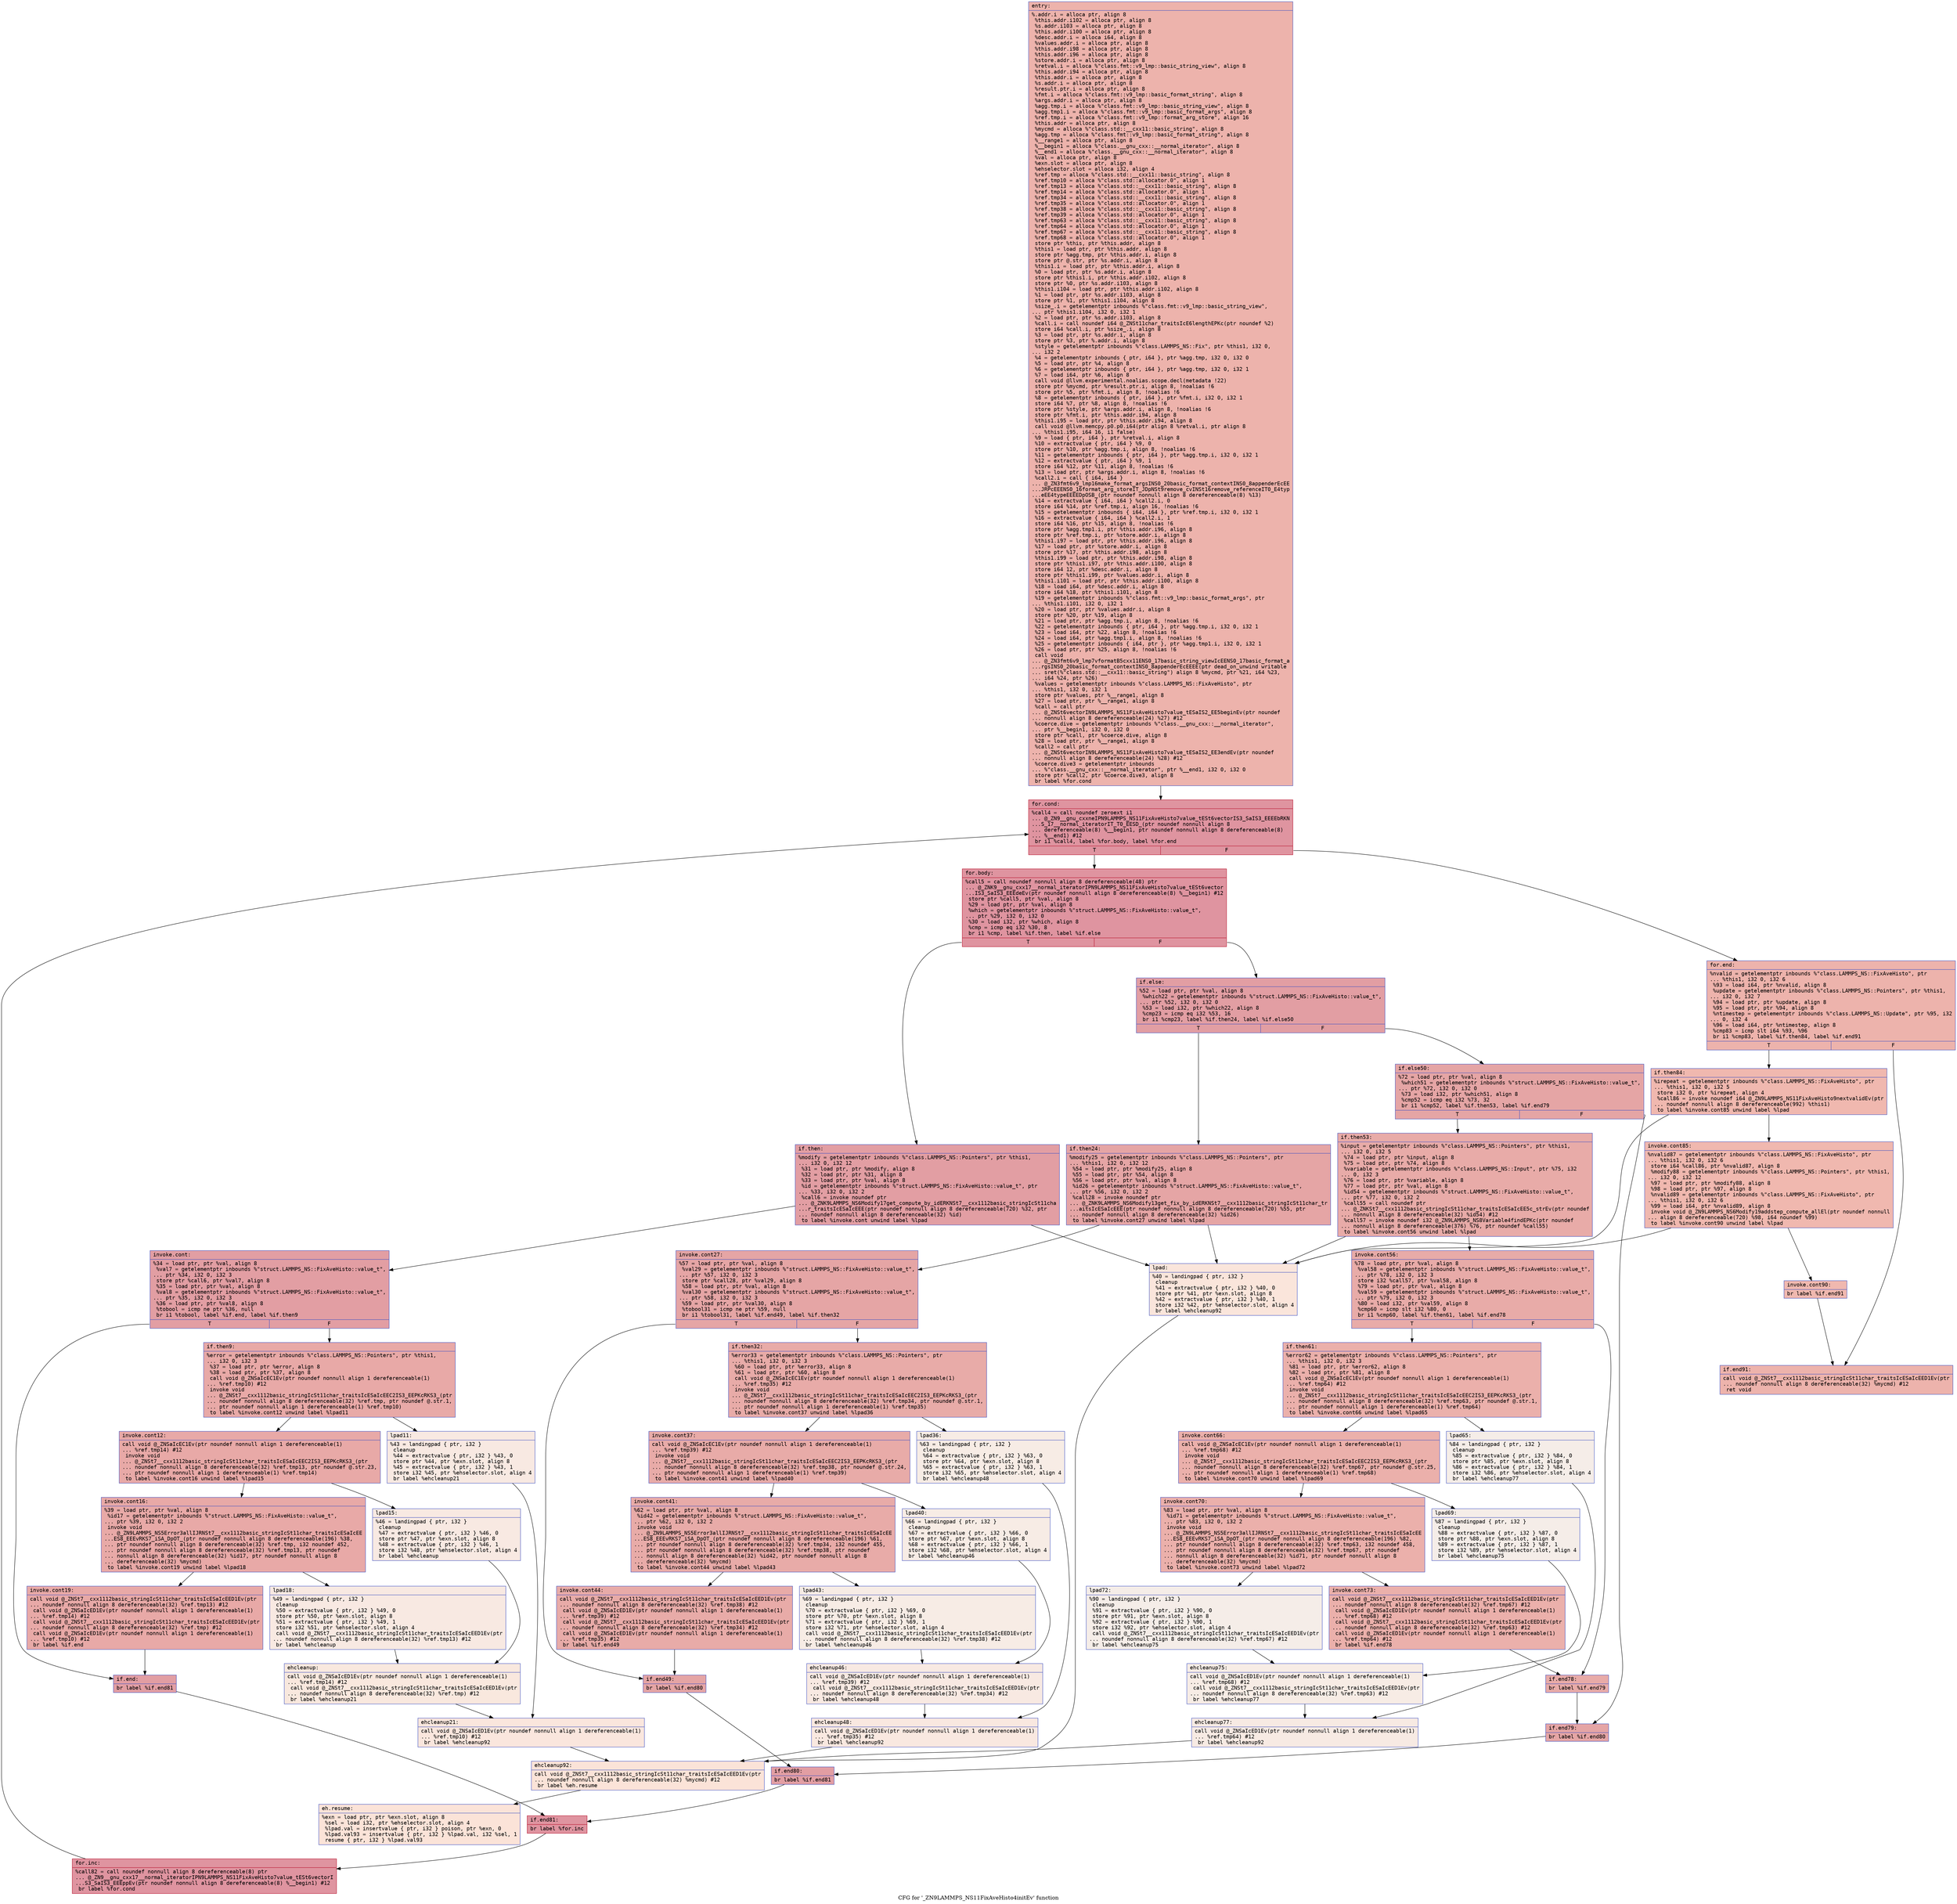 digraph "CFG for '_ZN9LAMMPS_NS11FixAveHisto4initEv' function" {
	label="CFG for '_ZN9LAMMPS_NS11FixAveHisto4initEv' function";

	Node0x55c2f2d5f7d0 [shape=record,color="#3d50c3ff", style=filled, fillcolor="#d6524470" fontname="Courier",label="{entry:\l|  %.addr.i = alloca ptr, align 8\l  %this.addr.i102 = alloca ptr, align 8\l  %s.addr.i103 = alloca ptr, align 8\l  %this.addr.i100 = alloca ptr, align 8\l  %desc.addr.i = alloca i64, align 8\l  %values.addr.i = alloca ptr, align 8\l  %this.addr.i98 = alloca ptr, align 8\l  %this.addr.i96 = alloca ptr, align 8\l  %store.addr.i = alloca ptr, align 8\l  %retval.i = alloca %\"class.fmt::v9_lmp::basic_string_view\", align 8\l  %this.addr.i94 = alloca ptr, align 8\l  %this.addr.i = alloca ptr, align 8\l  %s.addr.i = alloca ptr, align 8\l  %result.ptr.i = alloca ptr, align 8\l  %fmt.i = alloca %\"class.fmt::v9_lmp::basic_format_string\", align 8\l  %args.addr.i = alloca ptr, align 8\l  %agg.tmp.i = alloca %\"class.fmt::v9_lmp::basic_string_view\", align 8\l  %agg.tmp1.i = alloca %\"class.fmt::v9_lmp::basic_format_args\", align 8\l  %ref.tmp.i = alloca %\"class.fmt::v9_lmp::format_arg_store\", align 16\l  %this.addr = alloca ptr, align 8\l  %mycmd = alloca %\"class.std::__cxx11::basic_string\", align 8\l  %agg.tmp = alloca %\"class.fmt::v9_lmp::basic_format_string\", align 8\l  %__range1 = alloca ptr, align 8\l  %__begin1 = alloca %\"class.__gnu_cxx::__normal_iterator\", align 8\l  %__end1 = alloca %\"class.__gnu_cxx::__normal_iterator\", align 8\l  %val = alloca ptr, align 8\l  %exn.slot = alloca ptr, align 8\l  %ehselector.slot = alloca i32, align 4\l  %ref.tmp = alloca %\"class.std::__cxx11::basic_string\", align 8\l  %ref.tmp10 = alloca %\"class.std::allocator.0\", align 1\l  %ref.tmp13 = alloca %\"class.std::__cxx11::basic_string\", align 8\l  %ref.tmp14 = alloca %\"class.std::allocator.0\", align 1\l  %ref.tmp34 = alloca %\"class.std::__cxx11::basic_string\", align 8\l  %ref.tmp35 = alloca %\"class.std::allocator.0\", align 1\l  %ref.tmp38 = alloca %\"class.std::__cxx11::basic_string\", align 8\l  %ref.tmp39 = alloca %\"class.std::allocator.0\", align 1\l  %ref.tmp63 = alloca %\"class.std::__cxx11::basic_string\", align 8\l  %ref.tmp64 = alloca %\"class.std::allocator.0\", align 1\l  %ref.tmp67 = alloca %\"class.std::__cxx11::basic_string\", align 8\l  %ref.tmp68 = alloca %\"class.std::allocator.0\", align 1\l  store ptr %this, ptr %this.addr, align 8\l  %this1 = load ptr, ptr %this.addr, align 8\l  store ptr %agg.tmp, ptr %this.addr.i, align 8\l  store ptr @.str, ptr %s.addr.i, align 8\l  %this1.i = load ptr, ptr %this.addr.i, align 8\l  %0 = load ptr, ptr %s.addr.i, align 8\l  store ptr %this1.i, ptr %this.addr.i102, align 8\l  store ptr %0, ptr %s.addr.i103, align 8\l  %this1.i104 = load ptr, ptr %this.addr.i102, align 8\l  %1 = load ptr, ptr %s.addr.i103, align 8\l  store ptr %1, ptr %this1.i104, align 8\l  %size_.i = getelementptr inbounds %\"class.fmt::v9_lmp::basic_string_view\",\l... ptr %this1.i104, i32 0, i32 1\l  %2 = load ptr, ptr %s.addr.i103, align 8\l  %call.i = call noundef i64 @_ZNSt11char_traitsIcE6lengthEPKc(ptr noundef %2)\l  store i64 %call.i, ptr %size_.i, align 8\l  %3 = load ptr, ptr %s.addr.i, align 8\l  store ptr %3, ptr %.addr.i, align 8\l  %style = getelementptr inbounds %\"class.LAMMPS_NS::Fix\", ptr %this1, i32 0,\l... i32 2\l  %4 = getelementptr inbounds \{ ptr, i64 \}, ptr %agg.tmp, i32 0, i32 0\l  %5 = load ptr, ptr %4, align 8\l  %6 = getelementptr inbounds \{ ptr, i64 \}, ptr %agg.tmp, i32 0, i32 1\l  %7 = load i64, ptr %6, align 8\l  call void @llvm.experimental.noalias.scope.decl(metadata !22)\l  store ptr %mycmd, ptr %result.ptr.i, align 8, !noalias !6\l  store ptr %5, ptr %fmt.i, align 8, !noalias !6\l  %8 = getelementptr inbounds \{ ptr, i64 \}, ptr %fmt.i, i32 0, i32 1\l  store i64 %7, ptr %8, align 8, !noalias !6\l  store ptr %style, ptr %args.addr.i, align 8, !noalias !6\l  store ptr %fmt.i, ptr %this.addr.i94, align 8\l  %this1.i95 = load ptr, ptr %this.addr.i94, align 8\l  call void @llvm.memcpy.p0.p0.i64(ptr align 8 %retval.i, ptr align 8\l... %this1.i95, i64 16, i1 false)\l  %9 = load \{ ptr, i64 \}, ptr %retval.i, align 8\l  %10 = extractvalue \{ ptr, i64 \} %9, 0\l  store ptr %10, ptr %agg.tmp.i, align 8, !noalias !6\l  %11 = getelementptr inbounds \{ ptr, i64 \}, ptr %agg.tmp.i, i32 0, i32 1\l  %12 = extractvalue \{ ptr, i64 \} %9, 1\l  store i64 %12, ptr %11, align 8, !noalias !6\l  %13 = load ptr, ptr %args.addr.i, align 8, !noalias !6\l  %call2.i = call \{ i64, i64 \}\l... @_ZN3fmt6v9_lmp16make_format_argsINS0_20basic_format_contextINS0_8appenderEcEE\l...JRPcEEENS0_16format_arg_storeIT_JDpNSt9remove_cvINSt16remove_referenceIT0_E4typ\l...eEE4typeEEEEDpOSB_(ptr noundef nonnull align 8 dereferenceable(8) %13)\l  %14 = extractvalue \{ i64, i64 \} %call2.i, 0\l  store i64 %14, ptr %ref.tmp.i, align 16, !noalias !6\l  %15 = getelementptr inbounds \{ i64, i64 \}, ptr %ref.tmp.i, i32 0, i32 1\l  %16 = extractvalue \{ i64, i64 \} %call2.i, 1\l  store i64 %16, ptr %15, align 8, !noalias !6\l  store ptr %agg.tmp1.i, ptr %this.addr.i96, align 8\l  store ptr %ref.tmp.i, ptr %store.addr.i, align 8\l  %this1.i97 = load ptr, ptr %this.addr.i96, align 8\l  %17 = load ptr, ptr %store.addr.i, align 8\l  store ptr %17, ptr %this.addr.i98, align 8\l  %this1.i99 = load ptr, ptr %this.addr.i98, align 8\l  store ptr %this1.i97, ptr %this.addr.i100, align 8\l  store i64 12, ptr %desc.addr.i, align 8\l  store ptr %this1.i99, ptr %values.addr.i, align 8\l  %this1.i101 = load ptr, ptr %this.addr.i100, align 8\l  %18 = load i64, ptr %desc.addr.i, align 8\l  store i64 %18, ptr %this1.i101, align 8\l  %19 = getelementptr inbounds %\"class.fmt::v9_lmp::basic_format_args\", ptr\l... %this1.i101, i32 0, i32 1\l  %20 = load ptr, ptr %values.addr.i, align 8\l  store ptr %20, ptr %19, align 8\l  %21 = load ptr, ptr %agg.tmp.i, align 8, !noalias !6\l  %22 = getelementptr inbounds \{ ptr, i64 \}, ptr %agg.tmp.i, i32 0, i32 1\l  %23 = load i64, ptr %22, align 8, !noalias !6\l  %24 = load i64, ptr %agg.tmp1.i, align 8, !noalias !6\l  %25 = getelementptr inbounds \{ i64, ptr \}, ptr %agg.tmp1.i, i32 0, i32 1\l  %26 = load ptr, ptr %25, align 8, !noalias !6\l  call void\l... @_ZN3fmt6v9_lmp7vformatB5cxx11ENS0_17basic_string_viewIcEENS0_17basic_format_a\l...rgsINS0_20basic_format_contextINS0_8appenderEcEEEE(ptr dead_on_unwind writable\l... sret(%\"class.std::__cxx11::basic_string\") align 8 %mycmd, ptr %21, i64 %23,\l... i64 %24, ptr %26)\l  %values = getelementptr inbounds %\"class.LAMMPS_NS::FixAveHisto\", ptr\l... %this1, i32 0, i32 1\l  store ptr %values, ptr %__range1, align 8\l  %27 = load ptr, ptr %__range1, align 8\l  %call = call ptr\l... @_ZNSt6vectorIN9LAMMPS_NS11FixAveHisto7value_tESaIS2_EE5beginEv(ptr noundef\l... nonnull align 8 dereferenceable(24) %27) #12\l  %coerce.dive = getelementptr inbounds %\"class.__gnu_cxx::__normal_iterator\",\l... ptr %__begin1, i32 0, i32 0\l  store ptr %call, ptr %coerce.dive, align 8\l  %28 = load ptr, ptr %__range1, align 8\l  %call2 = call ptr\l... @_ZNSt6vectorIN9LAMMPS_NS11FixAveHisto7value_tESaIS2_EE3endEv(ptr noundef\l... nonnull align 8 dereferenceable(24) %28) #12\l  %coerce.dive3 = getelementptr inbounds\l... %\"class.__gnu_cxx::__normal_iterator\", ptr %__end1, i32 0, i32 0\l  store ptr %call2, ptr %coerce.dive3, align 8\l  br label %for.cond\l}"];
	Node0x55c2f2d5f7d0 -> Node0x55c2f2c073e0[tooltip="entry -> for.cond\nProbability 100.00%" ];
	Node0x55c2f2c073e0 [shape=record,color="#b70d28ff", style=filled, fillcolor="#b70d2870" fontname="Courier",label="{for.cond:\l|  %call4 = call noundef zeroext i1\l... @_ZN9__gnu_cxxneIPN9LAMMPS_NS11FixAveHisto7value_tESt6vectorIS3_SaIS3_EEEEbRKN\l...S_17__normal_iteratorIT_T0_EESD_(ptr noundef nonnull align 8\l... dereferenceable(8) %__begin1, ptr noundef nonnull align 8 dereferenceable(8)\l... %__end1) #12\l  br i1 %call4, label %for.body, label %for.end\l|{<s0>T|<s1>F}}"];
	Node0x55c2f2c073e0:s0 -> Node0x55c2f2d66210[tooltip="for.cond -> for.body\nProbability 96.88%" ];
	Node0x55c2f2c073e0:s1 -> Node0x55c2f2d66290[tooltip="for.cond -> for.end\nProbability 3.12%" ];
	Node0x55c2f2d66210 [shape=record,color="#b70d28ff", style=filled, fillcolor="#b70d2870" fontname="Courier",label="{for.body:\l|  %call5 = call noundef nonnull align 8 dereferenceable(48) ptr\l... @_ZNK9__gnu_cxx17__normal_iteratorIPN9LAMMPS_NS11FixAveHisto7value_tESt6vector\l...IS3_SaIS3_EEEdeEv(ptr noundef nonnull align 8 dereferenceable(8) %__begin1) #12\l  store ptr %call5, ptr %val, align 8\l  %29 = load ptr, ptr %val, align 8\l  %which = getelementptr inbounds %\"struct.LAMMPS_NS::FixAveHisto::value_t\",\l... ptr %29, i32 0, i32 0\l  %30 = load i32, ptr %which, align 8\l  %cmp = icmp eq i32 %30, 8\l  br i1 %cmp, label %if.then, label %if.else\l|{<s0>T|<s1>F}}"];
	Node0x55c2f2d66210:s0 -> Node0x55c2f2d66740[tooltip="for.body -> if.then\nProbability 50.00%" ];
	Node0x55c2f2d66210:s1 -> Node0x55c2f2d667b0[tooltip="for.body -> if.else\nProbability 50.00%" ];
	Node0x55c2f2d66740 [shape=record,color="#3d50c3ff", style=filled, fillcolor="#be242e70" fontname="Courier",label="{if.then:\l|  %modify = getelementptr inbounds %\"class.LAMMPS_NS::Pointers\", ptr %this1,\l... i32 0, i32 12\l  %31 = load ptr, ptr %modify, align 8\l  %32 = load ptr, ptr %31, align 8\l  %33 = load ptr, ptr %val, align 8\l  %id = getelementptr inbounds %\"struct.LAMMPS_NS::FixAveHisto::value_t\", ptr\l... %33, i32 0, i32 2\l  %call6 = invoke noundef ptr\l... @_ZNK9LAMMPS_NS6Modify17get_compute_by_idERKNSt7__cxx1112basic_stringIcSt11cha\l...r_traitsIcESaIcEEE(ptr noundef nonnull align 8 dereferenceable(720) %32, ptr\l... noundef nonnull align 8 dereferenceable(32) %id)\l          to label %invoke.cont unwind label %lpad\l}"];
	Node0x55c2f2d66740 -> Node0x55c2f2d66c10[tooltip="if.then -> invoke.cont\nProbability 100.00%" ];
	Node0x55c2f2d66740 -> Node0x55c2f2d66c90[tooltip="if.then -> lpad\nProbability 0.00%" ];
	Node0x55c2f2d66c10 [shape=record,color="#3d50c3ff", style=filled, fillcolor="#be242e70" fontname="Courier",label="{invoke.cont:\l|  %34 = load ptr, ptr %val, align 8\l  %val7 = getelementptr inbounds %\"struct.LAMMPS_NS::FixAveHisto::value_t\",\l... ptr %34, i32 0, i32 3\l  store ptr %call6, ptr %val7, align 8\l  %35 = load ptr, ptr %val, align 8\l  %val8 = getelementptr inbounds %\"struct.LAMMPS_NS::FixAveHisto::value_t\",\l... ptr %35, i32 0, i32 3\l  %36 = load ptr, ptr %val8, align 8\l  %tobool = icmp ne ptr %36, null\l  br i1 %tobool, label %if.end, label %if.then9\l|{<s0>T|<s1>F}}"];
	Node0x55c2f2d66c10:s0 -> Node0x55c2f2d67270[tooltip="invoke.cont -> if.end\nProbability 62.50%" ];
	Node0x55c2f2d66c10:s1 -> Node0x55c2f2d672e0[tooltip="invoke.cont -> if.then9\nProbability 37.50%" ];
	Node0x55c2f2d672e0 [shape=record,color="#3d50c3ff", style=filled, fillcolor="#ca3b3770" fontname="Courier",label="{if.then9:\l|  %error = getelementptr inbounds %\"class.LAMMPS_NS::Pointers\", ptr %this1,\l... i32 0, i32 3\l  %37 = load ptr, ptr %error, align 8\l  %38 = load ptr, ptr %37, align 8\l  call void @_ZNSaIcEC1Ev(ptr noundef nonnull align 1 dereferenceable(1)\l... %ref.tmp10) #12\l  invoke void\l... @_ZNSt7__cxx1112basic_stringIcSt11char_traitsIcESaIcEEC2IS3_EEPKcRKS3_(ptr\l... noundef nonnull align 8 dereferenceable(32) %ref.tmp, ptr noundef @.str.1,\l... ptr noundef nonnull align 1 dereferenceable(1) %ref.tmp10)\l          to label %invoke.cont12 unwind label %lpad11\l}"];
	Node0x55c2f2d672e0 -> Node0x55c2f2d67770[tooltip="if.then9 -> invoke.cont12\nProbability 100.00%" ];
	Node0x55c2f2d672e0 -> Node0x55c2f2d677f0[tooltip="if.then9 -> lpad11\nProbability 0.00%" ];
	Node0x55c2f2d67770 [shape=record,color="#3d50c3ff", style=filled, fillcolor="#ca3b3770" fontname="Courier",label="{invoke.cont12:\l|  call void @_ZNSaIcEC1Ev(ptr noundef nonnull align 1 dereferenceable(1)\l... %ref.tmp14) #12\l  invoke void\l... @_ZNSt7__cxx1112basic_stringIcSt11char_traitsIcESaIcEEC2IS3_EEPKcRKS3_(ptr\l... noundef nonnull align 8 dereferenceable(32) %ref.tmp13, ptr noundef @.str.23,\l... ptr noundef nonnull align 1 dereferenceable(1) %ref.tmp14)\l          to label %invoke.cont16 unwind label %lpad15\l}"];
	Node0x55c2f2d67770 -> Node0x55c2f2d67b10[tooltip="invoke.cont12 -> invoke.cont16\nProbability 100.00%" ];
	Node0x55c2f2d67770 -> Node0x55c2f2d67b60[tooltip="invoke.cont12 -> lpad15\nProbability 0.00%" ];
	Node0x55c2f2d67b10 [shape=record,color="#3d50c3ff", style=filled, fillcolor="#ca3b3770" fontname="Courier",label="{invoke.cont16:\l|  %39 = load ptr, ptr %val, align 8\l  %id17 = getelementptr inbounds %\"struct.LAMMPS_NS::FixAveHisto::value_t\",\l... ptr %39, i32 0, i32 2\l  invoke void\l... @_ZN9LAMMPS_NS5Error3allIJRNSt7__cxx1112basic_stringIcSt11char_traitsIcESaIcEE\l...ES8_EEEvRKS7_iSA_DpOT_(ptr noundef nonnull align 8 dereferenceable(196) %38,\l... ptr noundef nonnull align 8 dereferenceable(32) %ref.tmp, i32 noundef 452,\l... ptr noundef nonnull align 8 dereferenceable(32) %ref.tmp13, ptr noundef\l... nonnull align 8 dereferenceable(32) %id17, ptr noundef nonnull align 8\l... dereferenceable(32) %mycmd)\l          to label %invoke.cont19 unwind label %lpad18\l}"];
	Node0x55c2f2d67b10 -> Node0x55c2f2d67ac0[tooltip="invoke.cont16 -> invoke.cont19\nProbability 100.00%" ];
	Node0x55c2f2d67b10 -> Node0x55c2f2d67f60[tooltip="invoke.cont16 -> lpad18\nProbability 0.00%" ];
	Node0x55c2f2d67ac0 [shape=record,color="#3d50c3ff", style=filled, fillcolor="#ca3b3770" fontname="Courier",label="{invoke.cont19:\l|  call void @_ZNSt7__cxx1112basic_stringIcSt11char_traitsIcESaIcEED1Ev(ptr\l... noundef nonnull align 8 dereferenceable(32) %ref.tmp13) #12\l  call void @_ZNSaIcED1Ev(ptr noundef nonnull align 1 dereferenceable(1)\l... %ref.tmp14) #12\l  call void @_ZNSt7__cxx1112basic_stringIcSt11char_traitsIcESaIcEED1Ev(ptr\l... noundef nonnull align 8 dereferenceable(32) %ref.tmp) #12\l  call void @_ZNSaIcED1Ev(ptr noundef nonnull align 1 dereferenceable(1)\l... %ref.tmp10) #12\l  br label %if.end\l}"];
	Node0x55c2f2d67ac0 -> Node0x55c2f2d67270[tooltip="invoke.cont19 -> if.end\nProbability 100.00%" ];
	Node0x55c2f2d66c90 [shape=record,color="#3d50c3ff", style=filled, fillcolor="#f4c5ad70" fontname="Courier",label="{lpad:\l|  %40 = landingpad \{ ptr, i32 \}\l          cleanup\l  %41 = extractvalue \{ ptr, i32 \} %40, 0\l  store ptr %41, ptr %exn.slot, align 8\l  %42 = extractvalue \{ ptr, i32 \} %40, 1\l  store i32 %42, ptr %ehselector.slot, align 4\l  br label %ehcleanup92\l}"];
	Node0x55c2f2d66c90 -> Node0x55c2f2d688d0[tooltip="lpad -> ehcleanup92\nProbability 100.00%" ];
	Node0x55c2f2d677f0 [shape=record,color="#3d50c3ff", style=filled, fillcolor="#efcebd70" fontname="Courier",label="{lpad11:\l|  %43 = landingpad \{ ptr, i32 \}\l          cleanup\l  %44 = extractvalue \{ ptr, i32 \} %43, 0\l  store ptr %44, ptr %exn.slot, align 8\l  %45 = extractvalue \{ ptr, i32 \} %43, 1\l  store i32 %45, ptr %ehselector.slot, align 4\l  br label %ehcleanup21\l}"];
	Node0x55c2f2d677f0 -> Node0x55c2f2d68bd0[tooltip="lpad11 -> ehcleanup21\nProbability 100.00%" ];
	Node0x55c2f2d67b60 [shape=record,color="#3d50c3ff", style=filled, fillcolor="#efcebd70" fontname="Courier",label="{lpad15:\l|  %46 = landingpad \{ ptr, i32 \}\l          cleanup\l  %47 = extractvalue \{ ptr, i32 \} %46, 0\l  store ptr %47, ptr %exn.slot, align 8\l  %48 = extractvalue \{ ptr, i32 \} %46, 1\l  store i32 %48, ptr %ehselector.slot, align 4\l  br label %ehcleanup\l}"];
	Node0x55c2f2d67b60 -> Node0x55c2f2d697b0[tooltip="lpad15 -> ehcleanup\nProbability 100.00%" ];
	Node0x55c2f2d67f60 [shape=record,color="#3d50c3ff", style=filled, fillcolor="#efcebd70" fontname="Courier",label="{lpad18:\l|  %49 = landingpad \{ ptr, i32 \}\l          cleanup\l  %50 = extractvalue \{ ptr, i32 \} %49, 0\l  store ptr %50, ptr %exn.slot, align 8\l  %51 = extractvalue \{ ptr, i32 \} %49, 1\l  store i32 %51, ptr %ehselector.slot, align 4\l  call void @_ZNSt7__cxx1112basic_stringIcSt11char_traitsIcESaIcEED1Ev(ptr\l... noundef nonnull align 8 dereferenceable(32) %ref.tmp13) #12\l  br label %ehcleanup\l}"];
	Node0x55c2f2d67f60 -> Node0x55c2f2d697b0[tooltip="lpad18 -> ehcleanup\nProbability 100.00%" ];
	Node0x55c2f2d697b0 [shape=record,color="#3d50c3ff", style=filled, fillcolor="#f2cab570" fontname="Courier",label="{ehcleanup:\l|  call void @_ZNSaIcED1Ev(ptr noundef nonnull align 1 dereferenceable(1)\l... %ref.tmp14) #12\l  call void @_ZNSt7__cxx1112basic_stringIcSt11char_traitsIcESaIcEED1Ev(ptr\l... noundef nonnull align 8 dereferenceable(32) %ref.tmp) #12\l  br label %ehcleanup21\l}"];
	Node0x55c2f2d697b0 -> Node0x55c2f2d68bd0[tooltip="ehcleanup -> ehcleanup21\nProbability 100.00%" ];
	Node0x55c2f2d68bd0 [shape=record,color="#3d50c3ff", style=filled, fillcolor="#f3c7b170" fontname="Courier",label="{ehcleanup21:\l|  call void @_ZNSaIcED1Ev(ptr noundef nonnull align 1 dereferenceable(1)\l... %ref.tmp10) #12\l  br label %ehcleanup92\l}"];
	Node0x55c2f2d68bd0 -> Node0x55c2f2d688d0[tooltip="ehcleanup21 -> ehcleanup92\nProbability 100.00%" ];
	Node0x55c2f2d67270 [shape=record,color="#3d50c3ff", style=filled, fillcolor="#be242e70" fontname="Courier",label="{if.end:\l|  br label %if.end81\l}"];
	Node0x55c2f2d67270 -> Node0x55c2f2d6a130[tooltip="if.end -> if.end81\nProbability 100.00%" ];
	Node0x55c2f2d667b0 [shape=record,color="#3d50c3ff", style=filled, fillcolor="#be242e70" fontname="Courier",label="{if.else:\l|  %52 = load ptr, ptr %val, align 8\l  %which22 = getelementptr inbounds %\"struct.LAMMPS_NS::FixAveHisto::value_t\",\l... ptr %52, i32 0, i32 0\l  %53 = load i32, ptr %which22, align 8\l  %cmp23 = icmp eq i32 %53, 16\l  br i1 %cmp23, label %if.then24, label %if.else50\l|{<s0>T|<s1>F}}"];
	Node0x55c2f2d667b0:s0 -> Node0x55c2f2d6a460[tooltip="if.else -> if.then24\nProbability 50.00%" ];
	Node0x55c2f2d667b0:s1 -> Node0x55c2f2d6a4e0[tooltip="if.else -> if.else50\nProbability 50.00%" ];
	Node0x55c2f2d6a460 [shape=record,color="#3d50c3ff", style=filled, fillcolor="#c5333470" fontname="Courier",label="{if.then24:\l|  %modify25 = getelementptr inbounds %\"class.LAMMPS_NS::Pointers\", ptr\l... %this1, i32 0, i32 12\l  %54 = load ptr, ptr %modify25, align 8\l  %55 = load ptr, ptr %54, align 8\l  %56 = load ptr, ptr %val, align 8\l  %id26 = getelementptr inbounds %\"struct.LAMMPS_NS::FixAveHisto::value_t\",\l... ptr %56, i32 0, i32 2\l  %call28 = invoke noundef ptr\l... @_ZNK9LAMMPS_NS6Modify13get_fix_by_idERKNSt7__cxx1112basic_stringIcSt11char_tr\l...aitsIcESaIcEEE(ptr noundef nonnull align 8 dereferenceable(720) %55, ptr\l... noundef nonnull align 8 dereferenceable(32) %id26)\l          to label %invoke.cont27 unwind label %lpad\l}"];
	Node0x55c2f2d6a460 -> Node0x55c2f2d6a9d0[tooltip="if.then24 -> invoke.cont27\nProbability 100.00%" ];
	Node0x55c2f2d6a460 -> Node0x55c2f2d66c90[tooltip="if.then24 -> lpad\nProbability 0.00%" ];
	Node0x55c2f2d6a9d0 [shape=record,color="#3d50c3ff", style=filled, fillcolor="#c5333470" fontname="Courier",label="{invoke.cont27:\l|  %57 = load ptr, ptr %val, align 8\l  %val29 = getelementptr inbounds %\"struct.LAMMPS_NS::FixAveHisto::value_t\",\l... ptr %57, i32 0, i32 3\l  store ptr %call28, ptr %val29, align 8\l  %58 = load ptr, ptr %val, align 8\l  %val30 = getelementptr inbounds %\"struct.LAMMPS_NS::FixAveHisto::value_t\",\l... ptr %58, i32 0, i32 3\l  %59 = load ptr, ptr %val30, align 8\l  %tobool31 = icmp ne ptr %59, null\l  br i1 %tobool31, label %if.end49, label %if.then32\l|{<s0>T|<s1>F}}"];
	Node0x55c2f2d6a9d0:s0 -> Node0x55c2f2d63570[tooltip="invoke.cont27 -> if.end49\nProbability 62.50%" ];
	Node0x55c2f2d6a9d0:s1 -> Node0x55c2f2d635f0[tooltip="invoke.cont27 -> if.then32\nProbability 37.50%" ];
	Node0x55c2f2d635f0 [shape=record,color="#3d50c3ff", style=filled, fillcolor="#cc403a70" fontname="Courier",label="{if.then32:\l|  %error33 = getelementptr inbounds %\"class.LAMMPS_NS::Pointers\", ptr\l... %this1, i32 0, i32 3\l  %60 = load ptr, ptr %error33, align 8\l  %61 = load ptr, ptr %60, align 8\l  call void @_ZNSaIcEC1Ev(ptr noundef nonnull align 1 dereferenceable(1)\l... %ref.tmp35) #12\l  invoke void\l... @_ZNSt7__cxx1112basic_stringIcSt11char_traitsIcESaIcEEC2IS3_EEPKcRKS3_(ptr\l... noundef nonnull align 8 dereferenceable(32) %ref.tmp34, ptr noundef @.str.1,\l... ptr noundef nonnull align 1 dereferenceable(1) %ref.tmp35)\l          to label %invoke.cont37 unwind label %lpad36\l}"];
	Node0x55c2f2d635f0 -> Node0x55c2f2d6bbe0[tooltip="if.then32 -> invoke.cont37\nProbability 100.00%" ];
	Node0x55c2f2d635f0 -> Node0x55c2f2d6bc60[tooltip="if.then32 -> lpad36\nProbability 0.00%" ];
	Node0x55c2f2d6bbe0 [shape=record,color="#3d50c3ff", style=filled, fillcolor="#cc403a70" fontname="Courier",label="{invoke.cont37:\l|  call void @_ZNSaIcEC1Ev(ptr noundef nonnull align 1 dereferenceable(1)\l... %ref.tmp39) #12\l  invoke void\l... @_ZNSt7__cxx1112basic_stringIcSt11char_traitsIcESaIcEEC2IS3_EEPKcRKS3_(ptr\l... noundef nonnull align 8 dereferenceable(32) %ref.tmp38, ptr noundef @.str.24,\l... ptr noundef nonnull align 1 dereferenceable(1) %ref.tmp39)\l          to label %invoke.cont41 unwind label %lpad40\l}"];
	Node0x55c2f2d6bbe0 -> Node0x55c2f2d6bfe0[tooltip="invoke.cont37 -> invoke.cont41\nProbability 100.00%" ];
	Node0x55c2f2d6bbe0 -> Node0x55c2f2d6c030[tooltip="invoke.cont37 -> lpad40\nProbability 0.00%" ];
	Node0x55c2f2d6bfe0 [shape=record,color="#3d50c3ff", style=filled, fillcolor="#cc403a70" fontname="Courier",label="{invoke.cont41:\l|  %62 = load ptr, ptr %val, align 8\l  %id42 = getelementptr inbounds %\"struct.LAMMPS_NS::FixAveHisto::value_t\",\l... ptr %62, i32 0, i32 2\l  invoke void\l... @_ZN9LAMMPS_NS5Error3allIJRNSt7__cxx1112basic_stringIcSt11char_traitsIcESaIcEE\l...ES8_EEEvRKS7_iSA_DpOT_(ptr noundef nonnull align 8 dereferenceable(196) %61,\l... ptr noundef nonnull align 8 dereferenceable(32) %ref.tmp34, i32 noundef 455,\l... ptr noundef nonnull align 8 dereferenceable(32) %ref.tmp38, ptr noundef\l... nonnull align 8 dereferenceable(32) %id42, ptr noundef nonnull align 8\l... dereferenceable(32) %mycmd)\l          to label %invoke.cont44 unwind label %lpad43\l}"];
	Node0x55c2f2d6bfe0 -> Node0x55c2f2d6bf90[tooltip="invoke.cont41 -> invoke.cont44\nProbability 100.00%" ];
	Node0x55c2f2d6bfe0 -> Node0x55c2f2d6c430[tooltip="invoke.cont41 -> lpad43\nProbability 0.00%" ];
	Node0x55c2f2d6bf90 [shape=record,color="#3d50c3ff", style=filled, fillcolor="#cc403a70" fontname="Courier",label="{invoke.cont44:\l|  call void @_ZNSt7__cxx1112basic_stringIcSt11char_traitsIcESaIcEED1Ev(ptr\l... noundef nonnull align 8 dereferenceable(32) %ref.tmp38) #12\l  call void @_ZNSaIcED1Ev(ptr noundef nonnull align 1 dereferenceable(1)\l... %ref.tmp39) #12\l  call void @_ZNSt7__cxx1112basic_stringIcSt11char_traitsIcESaIcEED1Ev(ptr\l... noundef nonnull align 8 dereferenceable(32) %ref.tmp34) #12\l  call void @_ZNSaIcED1Ev(ptr noundef nonnull align 1 dereferenceable(1)\l... %ref.tmp35) #12\l  br label %if.end49\l}"];
	Node0x55c2f2d6bf90 -> Node0x55c2f2d63570[tooltip="invoke.cont44 -> if.end49\nProbability 100.00%" ];
	Node0x55c2f2d6bc60 [shape=record,color="#3d50c3ff", style=filled, fillcolor="#ecd3c570" fontname="Courier",label="{lpad36:\l|  %63 = landingpad \{ ptr, i32 \}\l          cleanup\l  %64 = extractvalue \{ ptr, i32 \} %63, 0\l  store ptr %64, ptr %exn.slot, align 8\l  %65 = extractvalue \{ ptr, i32 \} %63, 1\l  store i32 %65, ptr %ehselector.slot, align 4\l  br label %ehcleanup48\l}"];
	Node0x55c2f2d6bc60 -> Node0x55c2f2d6cda0[tooltip="lpad36 -> ehcleanup48\nProbability 100.00%" ];
	Node0x55c2f2d6c030 [shape=record,color="#3d50c3ff", style=filled, fillcolor="#ecd3c570" fontname="Courier",label="{lpad40:\l|  %66 = landingpad \{ ptr, i32 \}\l          cleanup\l  %67 = extractvalue \{ ptr, i32 \} %66, 0\l  store ptr %67, ptr %exn.slot, align 8\l  %68 = extractvalue \{ ptr, i32 \} %66, 1\l  store i32 %68, ptr %ehselector.slot, align 4\l  br label %ehcleanup46\l}"];
	Node0x55c2f2d6c030 -> Node0x55c2f2d6d0a0[tooltip="lpad40 -> ehcleanup46\nProbability 100.00%" ];
	Node0x55c2f2d6c430 [shape=record,color="#3d50c3ff", style=filled, fillcolor="#ecd3c570" fontname="Courier",label="{lpad43:\l|  %69 = landingpad \{ ptr, i32 \}\l          cleanup\l  %70 = extractvalue \{ ptr, i32 \} %69, 0\l  store ptr %70, ptr %exn.slot, align 8\l  %71 = extractvalue \{ ptr, i32 \} %69, 1\l  store i32 %71, ptr %ehselector.slot, align 4\l  call void @_ZNSt7__cxx1112basic_stringIcSt11char_traitsIcESaIcEED1Ev(ptr\l... noundef nonnull align 8 dereferenceable(32) %ref.tmp38) #12\l  br label %ehcleanup46\l}"];
	Node0x55c2f2d6c430 -> Node0x55c2f2d6d0a0[tooltip="lpad43 -> ehcleanup46\nProbability 100.00%" ];
	Node0x55c2f2d6d0a0 [shape=record,color="#3d50c3ff", style=filled, fillcolor="#efcebd70" fontname="Courier",label="{ehcleanup46:\l|  call void @_ZNSaIcED1Ev(ptr noundef nonnull align 1 dereferenceable(1)\l... %ref.tmp39) #12\l  call void @_ZNSt7__cxx1112basic_stringIcSt11char_traitsIcESaIcEED1Ev(ptr\l... noundef nonnull align 8 dereferenceable(32) %ref.tmp34) #12\l  br label %ehcleanup48\l}"];
	Node0x55c2f2d6d0a0 -> Node0x55c2f2d6cda0[tooltip="ehcleanup46 -> ehcleanup48\nProbability 100.00%" ];
	Node0x55c2f2d6cda0 [shape=record,color="#3d50c3ff", style=filled, fillcolor="#f1ccb870" fontname="Courier",label="{ehcleanup48:\l|  call void @_ZNSaIcED1Ev(ptr noundef nonnull align 1 dereferenceable(1)\l... %ref.tmp35) #12\l  br label %ehcleanup92\l}"];
	Node0x55c2f2d6cda0 -> Node0x55c2f2d688d0[tooltip="ehcleanup48 -> ehcleanup92\nProbability 100.00%" ];
	Node0x55c2f2d63570 [shape=record,color="#3d50c3ff", style=filled, fillcolor="#c5333470" fontname="Courier",label="{if.end49:\l|  br label %if.end80\l}"];
	Node0x55c2f2d63570 -> Node0x55c2f2d6da20[tooltip="if.end49 -> if.end80\nProbability 100.00%" ];
	Node0x55c2f2d6a4e0 [shape=record,color="#3d50c3ff", style=filled, fillcolor="#c5333470" fontname="Courier",label="{if.else50:\l|  %72 = load ptr, ptr %val, align 8\l  %which51 = getelementptr inbounds %\"struct.LAMMPS_NS::FixAveHisto::value_t\",\l... ptr %72, i32 0, i32 0\l  %73 = load i32, ptr %which51, align 8\l  %cmp52 = icmp eq i32 %73, 32\l  br i1 %cmp52, label %if.then53, label %if.end79\l|{<s0>T|<s1>F}}"];
	Node0x55c2f2d6a4e0:s0 -> Node0x55c2f2d6dd50[tooltip="if.else50 -> if.then53\nProbability 50.00%" ];
	Node0x55c2f2d6a4e0:s1 -> Node0x55c2f2d6ddd0[tooltip="if.else50 -> if.end79\nProbability 50.00%" ];
	Node0x55c2f2d6dd50 [shape=record,color="#3d50c3ff", style=filled, fillcolor="#cc403a70" fontname="Courier",label="{if.then53:\l|  %input = getelementptr inbounds %\"class.LAMMPS_NS::Pointers\", ptr %this1,\l... i32 0, i32 5\l  %74 = load ptr, ptr %input, align 8\l  %75 = load ptr, ptr %74, align 8\l  %variable = getelementptr inbounds %\"class.LAMMPS_NS::Input\", ptr %75, i32\l... 0, i32 3\l  %76 = load ptr, ptr %variable, align 8\l  %77 = load ptr, ptr %val, align 8\l  %id54 = getelementptr inbounds %\"struct.LAMMPS_NS::FixAveHisto::value_t\",\l... ptr %77, i32 0, i32 2\l  %call55 = call noundef ptr\l... @_ZNKSt7__cxx1112basic_stringIcSt11char_traitsIcESaIcEE5c_strEv(ptr noundef\l... nonnull align 8 dereferenceable(32) %id54) #12\l  %call57 = invoke noundef i32 @_ZN9LAMMPS_NS8Variable4findEPKc(ptr noundef\l... nonnull align 8 dereferenceable(376) %76, ptr noundef %call55)\l          to label %invoke.cont56 unwind label %lpad\l}"];
	Node0x55c2f2d6dd50 -> Node0x55c2f2d6e3b0[tooltip="if.then53 -> invoke.cont56\nProbability 100.00%" ];
	Node0x55c2f2d6dd50 -> Node0x55c2f2d66c90[tooltip="if.then53 -> lpad\nProbability 0.00%" ];
	Node0x55c2f2d6e3b0 [shape=record,color="#3d50c3ff", style=filled, fillcolor="#cc403a70" fontname="Courier",label="{invoke.cont56:\l|  %78 = load ptr, ptr %val, align 8\l  %val58 = getelementptr inbounds %\"struct.LAMMPS_NS::FixAveHisto::value_t\",\l... ptr %78, i32 0, i32 3\l  store i32 %call57, ptr %val58, align 8\l  %79 = load ptr, ptr %val, align 8\l  %val59 = getelementptr inbounds %\"struct.LAMMPS_NS::FixAveHisto::value_t\",\l... ptr %79, i32 0, i32 3\l  %80 = load i32, ptr %val59, align 8\l  %cmp60 = icmp slt i32 %80, 0\l  br i1 %cmp60, label %if.then61, label %if.end78\l|{<s0>T|<s1>F}}"];
	Node0x55c2f2d6e3b0:s0 -> Node0x55c2f2d6ebc0[tooltip="invoke.cont56 -> if.then61\nProbability 37.50%" ];
	Node0x55c2f2d6e3b0:s1 -> Node0x55c2f2d6ec10[tooltip="invoke.cont56 -> if.end78\nProbability 62.50%" ];
	Node0x55c2f2d6ebc0 [shape=record,color="#3d50c3ff", style=filled, fillcolor="#d24b4070" fontname="Courier",label="{if.then61:\l|  %error62 = getelementptr inbounds %\"class.LAMMPS_NS::Pointers\", ptr\l... %this1, i32 0, i32 3\l  %81 = load ptr, ptr %error62, align 8\l  %82 = load ptr, ptr %81, align 8\l  call void @_ZNSaIcEC1Ev(ptr noundef nonnull align 1 dereferenceable(1)\l... %ref.tmp64) #12\l  invoke void\l... @_ZNSt7__cxx1112basic_stringIcSt11char_traitsIcESaIcEEC2IS3_EEPKcRKS3_(ptr\l... noundef nonnull align 8 dereferenceable(32) %ref.tmp63, ptr noundef @.str.1,\l... ptr noundef nonnull align 1 dereferenceable(1) %ref.tmp64)\l          to label %invoke.cont66 unwind label %lpad65\l}"];
	Node0x55c2f2d6ebc0 -> Node0x55c2f2d6f070[tooltip="if.then61 -> invoke.cont66\nProbability 100.00%" ];
	Node0x55c2f2d6ebc0 -> Node0x55c2f2d6f0f0[tooltip="if.then61 -> lpad65\nProbability 0.00%" ];
	Node0x55c2f2d6f070 [shape=record,color="#3d50c3ff", style=filled, fillcolor="#d24b4070" fontname="Courier",label="{invoke.cont66:\l|  call void @_ZNSaIcEC1Ev(ptr noundef nonnull align 1 dereferenceable(1)\l... %ref.tmp68) #12\l  invoke void\l... @_ZNSt7__cxx1112basic_stringIcSt11char_traitsIcESaIcEEC2IS3_EEPKcRKS3_(ptr\l... noundef nonnull align 8 dereferenceable(32) %ref.tmp67, ptr noundef @.str.25,\l... ptr noundef nonnull align 1 dereferenceable(1) %ref.tmp68)\l          to label %invoke.cont70 unwind label %lpad69\l}"];
	Node0x55c2f2d6f070 -> Node0x55c2f2d6f470[tooltip="invoke.cont66 -> invoke.cont70\nProbability 100.00%" ];
	Node0x55c2f2d6f070 -> Node0x55c2f2d6f4c0[tooltip="invoke.cont66 -> lpad69\nProbability 0.00%" ];
	Node0x55c2f2d6f470 [shape=record,color="#3d50c3ff", style=filled, fillcolor="#d24b4070" fontname="Courier",label="{invoke.cont70:\l|  %83 = load ptr, ptr %val, align 8\l  %id71 = getelementptr inbounds %\"struct.LAMMPS_NS::FixAveHisto::value_t\",\l... ptr %83, i32 0, i32 2\l  invoke void\l... @_ZN9LAMMPS_NS5Error3allIJRNSt7__cxx1112basic_stringIcSt11char_traitsIcESaIcEE\l...ES8_EEEvRKS7_iSA_DpOT_(ptr noundef nonnull align 8 dereferenceable(196) %82,\l... ptr noundef nonnull align 8 dereferenceable(32) %ref.tmp63, i32 noundef 458,\l... ptr noundef nonnull align 8 dereferenceable(32) %ref.tmp67, ptr noundef\l... nonnull align 8 dereferenceable(32) %id71, ptr noundef nonnull align 8\l... dereferenceable(32) %mycmd)\l          to label %invoke.cont73 unwind label %lpad72\l}"];
	Node0x55c2f2d6f470 -> Node0x55c2f2d6f420[tooltip="invoke.cont70 -> invoke.cont73\nProbability 100.00%" ];
	Node0x55c2f2d6f470 -> Node0x55c2f2d6f930[tooltip="invoke.cont70 -> lpad72\nProbability 0.00%" ];
	Node0x55c2f2d6f420 [shape=record,color="#3d50c3ff", style=filled, fillcolor="#d24b4070" fontname="Courier",label="{invoke.cont73:\l|  call void @_ZNSt7__cxx1112basic_stringIcSt11char_traitsIcESaIcEED1Ev(ptr\l... noundef nonnull align 8 dereferenceable(32) %ref.tmp67) #12\l  call void @_ZNSaIcED1Ev(ptr noundef nonnull align 1 dereferenceable(1)\l... %ref.tmp68) #12\l  call void @_ZNSt7__cxx1112basic_stringIcSt11char_traitsIcESaIcEED1Ev(ptr\l... noundef nonnull align 8 dereferenceable(32) %ref.tmp63) #12\l  call void @_ZNSaIcED1Ev(ptr noundef nonnull align 1 dereferenceable(1)\l... %ref.tmp64) #12\l  br label %if.end78\l}"];
	Node0x55c2f2d6f420 -> Node0x55c2f2d6ec10[tooltip="invoke.cont73 -> if.end78\nProbability 100.00%" ];
	Node0x55c2f2d6f0f0 [shape=record,color="#3d50c3ff", style=filled, fillcolor="#e8d6cc70" fontname="Courier",label="{lpad65:\l|  %84 = landingpad \{ ptr, i32 \}\l          cleanup\l  %85 = extractvalue \{ ptr, i32 \} %84, 0\l  store ptr %85, ptr %exn.slot, align 8\l  %86 = extractvalue \{ ptr, i32 \} %84, 1\l  store i32 %86, ptr %ehselector.slot, align 4\l  br label %ehcleanup77\l}"];
	Node0x55c2f2d6f0f0 -> Node0x55c2f2d70310[tooltip="lpad65 -> ehcleanup77\nProbability 100.00%" ];
	Node0x55c2f2d6f4c0 [shape=record,color="#3d50c3ff", style=filled, fillcolor="#e8d6cc70" fontname="Courier",label="{lpad69:\l|  %87 = landingpad \{ ptr, i32 \}\l          cleanup\l  %88 = extractvalue \{ ptr, i32 \} %87, 0\l  store ptr %88, ptr %exn.slot, align 8\l  %89 = extractvalue \{ ptr, i32 \} %87, 1\l  store i32 %89, ptr %ehselector.slot, align 4\l  br label %ehcleanup75\l}"];
	Node0x55c2f2d6f4c0 -> Node0x55c2f2d70610[tooltip="lpad69 -> ehcleanup75\nProbability 100.00%" ];
	Node0x55c2f2d6f930 [shape=record,color="#3d50c3ff", style=filled, fillcolor="#e8d6cc70" fontname="Courier",label="{lpad72:\l|  %90 = landingpad \{ ptr, i32 \}\l          cleanup\l  %91 = extractvalue \{ ptr, i32 \} %90, 0\l  store ptr %91, ptr %exn.slot, align 8\l  %92 = extractvalue \{ ptr, i32 \} %90, 1\l  store i32 %92, ptr %ehselector.slot, align 4\l  call void @_ZNSt7__cxx1112basic_stringIcSt11char_traitsIcESaIcEED1Ev(ptr\l... noundef nonnull align 8 dereferenceable(32) %ref.tmp67) #12\l  br label %ehcleanup75\l}"];
	Node0x55c2f2d6f930 -> Node0x55c2f2d70610[tooltip="lpad72 -> ehcleanup75\nProbability 100.00%" ];
	Node0x55c2f2d70610 [shape=record,color="#3d50c3ff", style=filled, fillcolor="#ecd3c570" fontname="Courier",label="{ehcleanup75:\l|  call void @_ZNSaIcED1Ev(ptr noundef nonnull align 1 dereferenceable(1)\l... %ref.tmp68) #12\l  call void @_ZNSt7__cxx1112basic_stringIcSt11char_traitsIcESaIcEED1Ev(ptr\l... noundef nonnull align 8 dereferenceable(32) %ref.tmp63) #12\l  br label %ehcleanup77\l}"];
	Node0x55c2f2d70610 -> Node0x55c2f2d70310[tooltip="ehcleanup75 -> ehcleanup77\nProbability 100.00%" ];
	Node0x55c2f2d70310 [shape=record,color="#3d50c3ff", style=filled, fillcolor="#eed0c070" fontname="Courier",label="{ehcleanup77:\l|  call void @_ZNSaIcED1Ev(ptr noundef nonnull align 1 dereferenceable(1)\l... %ref.tmp64) #12\l  br label %ehcleanup92\l}"];
	Node0x55c2f2d70310 -> Node0x55c2f2d688d0[tooltip="ehcleanup77 -> ehcleanup92\nProbability 100.00%" ];
	Node0x55c2f2d6ec10 [shape=record,color="#3d50c3ff", style=filled, fillcolor="#cc403a70" fontname="Courier",label="{if.end78:\l|  br label %if.end79\l}"];
	Node0x55c2f2d6ec10 -> Node0x55c2f2d6ddd0[tooltip="if.end78 -> if.end79\nProbability 100.00%" ];
	Node0x55c2f2d6ddd0 [shape=record,color="#3d50c3ff", style=filled, fillcolor="#c5333470" fontname="Courier",label="{if.end79:\l|  br label %if.end80\l}"];
	Node0x55c2f2d6ddd0 -> Node0x55c2f2d6da20[tooltip="if.end79 -> if.end80\nProbability 100.00%" ];
	Node0x55c2f2d6da20 [shape=record,color="#3d50c3ff", style=filled, fillcolor="#be242e70" fontname="Courier",label="{if.end80:\l|  br label %if.end81\l}"];
	Node0x55c2f2d6da20 -> Node0x55c2f2d6a130[tooltip="if.end80 -> if.end81\nProbability 100.00%" ];
	Node0x55c2f2d6a130 [shape=record,color="#b70d28ff", style=filled, fillcolor="#b70d2870" fontname="Courier",label="{if.end81:\l|  br label %for.inc\l}"];
	Node0x55c2f2d6a130 -> Node0x55c2f2d710e0[tooltip="if.end81 -> for.inc\nProbability 100.00%" ];
	Node0x55c2f2d710e0 [shape=record,color="#b70d28ff", style=filled, fillcolor="#b70d2870" fontname="Courier",label="{for.inc:\l|  %call82 = call noundef nonnull align 8 dereferenceable(8) ptr\l... @_ZN9__gnu_cxx17__normal_iteratorIPN9LAMMPS_NS11FixAveHisto7value_tESt6vectorI\l...S3_SaIS3_EEEppEv(ptr noundef nonnull align 8 dereferenceable(8) %__begin1) #12\l  br label %for.cond\l}"];
	Node0x55c2f2d710e0 -> Node0x55c2f2c073e0[tooltip="for.inc -> for.cond\nProbability 100.00%" ];
	Node0x55c2f2d66290 [shape=record,color="#3d50c3ff", style=filled, fillcolor="#d6524470" fontname="Courier",label="{for.end:\l|  %nvalid = getelementptr inbounds %\"class.LAMMPS_NS::FixAveHisto\", ptr\l... %this1, i32 0, i32 6\l  %93 = load i64, ptr %nvalid, align 8\l  %update = getelementptr inbounds %\"class.LAMMPS_NS::Pointers\", ptr %this1,\l... i32 0, i32 7\l  %94 = load ptr, ptr %update, align 8\l  %95 = load ptr, ptr %94, align 8\l  %ntimestep = getelementptr inbounds %\"class.LAMMPS_NS::Update\", ptr %95, i32\l... 0, i32 4\l  %96 = load i64, ptr %ntimestep, align 8\l  %cmp83 = icmp slt i64 %93, %96\l  br i1 %cmp83, label %if.then84, label %if.end91\l|{<s0>T|<s1>F}}"];
	Node0x55c2f2d66290:s0 -> Node0x55c2f2d68f90[tooltip="for.end -> if.then84\nProbability 50.00%" ];
	Node0x55c2f2d66290:s1 -> Node0x55c2f2d69010[tooltip="for.end -> if.end91\nProbability 50.00%" ];
	Node0x55c2f2d68f90 [shape=record,color="#3d50c3ff", style=filled, fillcolor="#dc5d4a70" fontname="Courier",label="{if.then84:\l|  %irepeat = getelementptr inbounds %\"class.LAMMPS_NS::FixAveHisto\", ptr\l... %this1, i32 0, i32 5\l  store i32 0, ptr %irepeat, align 4\l  %call86 = invoke noundef i64 @_ZN9LAMMPS_NS11FixAveHisto9nextvalidEv(ptr\l... noundef nonnull align 8 dereferenceable(992) %this1)\l          to label %invoke.cont85 unwind label %lpad\l}"];
	Node0x55c2f2d68f90 -> Node0x55c2f2d692f0[tooltip="if.then84 -> invoke.cont85\nProbability 100.00%" ];
	Node0x55c2f2d68f90 -> Node0x55c2f2d66c90[tooltip="if.then84 -> lpad\nProbability 0.00%" ];
	Node0x55c2f2d692f0 [shape=record,color="#3d50c3ff", style=filled, fillcolor="#dc5d4a70" fontname="Courier",label="{invoke.cont85:\l|  %nvalid87 = getelementptr inbounds %\"class.LAMMPS_NS::FixAveHisto\", ptr\l... %this1, i32 0, i32 6\l  store i64 %call86, ptr %nvalid87, align 8\l  %modify88 = getelementptr inbounds %\"class.LAMMPS_NS::Pointers\", ptr %this1,\l... i32 0, i32 12\l  %97 = load ptr, ptr %modify88, align 8\l  %98 = load ptr, ptr %97, align 8\l  %nvalid89 = getelementptr inbounds %\"class.LAMMPS_NS::FixAveHisto\", ptr\l... %this1, i32 0, i32 6\l  %99 = load i64, ptr %nvalid89, align 8\l  invoke void @_ZN9LAMMPS_NS6Modify19addstep_compute_allEl(ptr noundef nonnull\l... align 8 dereferenceable(720) %98, i64 noundef %99)\l          to label %invoke.cont90 unwind label %lpad\l}"];
	Node0x55c2f2d692f0 -> Node0x55c2f2d72a40[tooltip="invoke.cont85 -> invoke.cont90\nProbability 100.00%" ];
	Node0x55c2f2d692f0 -> Node0x55c2f2d66c90[tooltip="invoke.cont85 -> lpad\nProbability 0.00%" ];
	Node0x55c2f2d72a40 [shape=record,color="#3d50c3ff", style=filled, fillcolor="#dc5d4a70" fontname="Courier",label="{invoke.cont90:\l|  br label %if.end91\l}"];
	Node0x55c2f2d72a40 -> Node0x55c2f2d69010[tooltip="invoke.cont90 -> if.end91\nProbability 100.00%" ];
	Node0x55c2f2d69010 [shape=record,color="#3d50c3ff", style=filled, fillcolor="#d6524470" fontname="Courier",label="{if.end91:\l|  call void @_ZNSt7__cxx1112basic_stringIcSt11char_traitsIcESaIcEED1Ev(ptr\l... noundef nonnull align 8 dereferenceable(32) %mycmd) #12\l  ret void\l}"];
	Node0x55c2f2d688d0 [shape=record,color="#3d50c3ff", style=filled, fillcolor="#f6bfa670" fontname="Courier",label="{ehcleanup92:\l|  call void @_ZNSt7__cxx1112basic_stringIcSt11char_traitsIcESaIcEED1Ev(ptr\l... noundef nonnull align 8 dereferenceable(32) %mycmd) #12\l  br label %eh.resume\l}"];
	Node0x55c2f2d688d0 -> Node0x55c2f2d72dd0[tooltip="ehcleanup92 -> eh.resume\nProbability 100.00%" ];
	Node0x55c2f2d72dd0 [shape=record,color="#3d50c3ff", style=filled, fillcolor="#f6bfa670" fontname="Courier",label="{eh.resume:\l|  %exn = load ptr, ptr %exn.slot, align 8\l  %sel = load i32, ptr %ehselector.slot, align 4\l  %lpad.val = insertvalue \{ ptr, i32 \} poison, ptr %exn, 0\l  %lpad.val93 = insertvalue \{ ptr, i32 \} %lpad.val, i32 %sel, 1\l  resume \{ ptr, i32 \} %lpad.val93\l}"];
}
